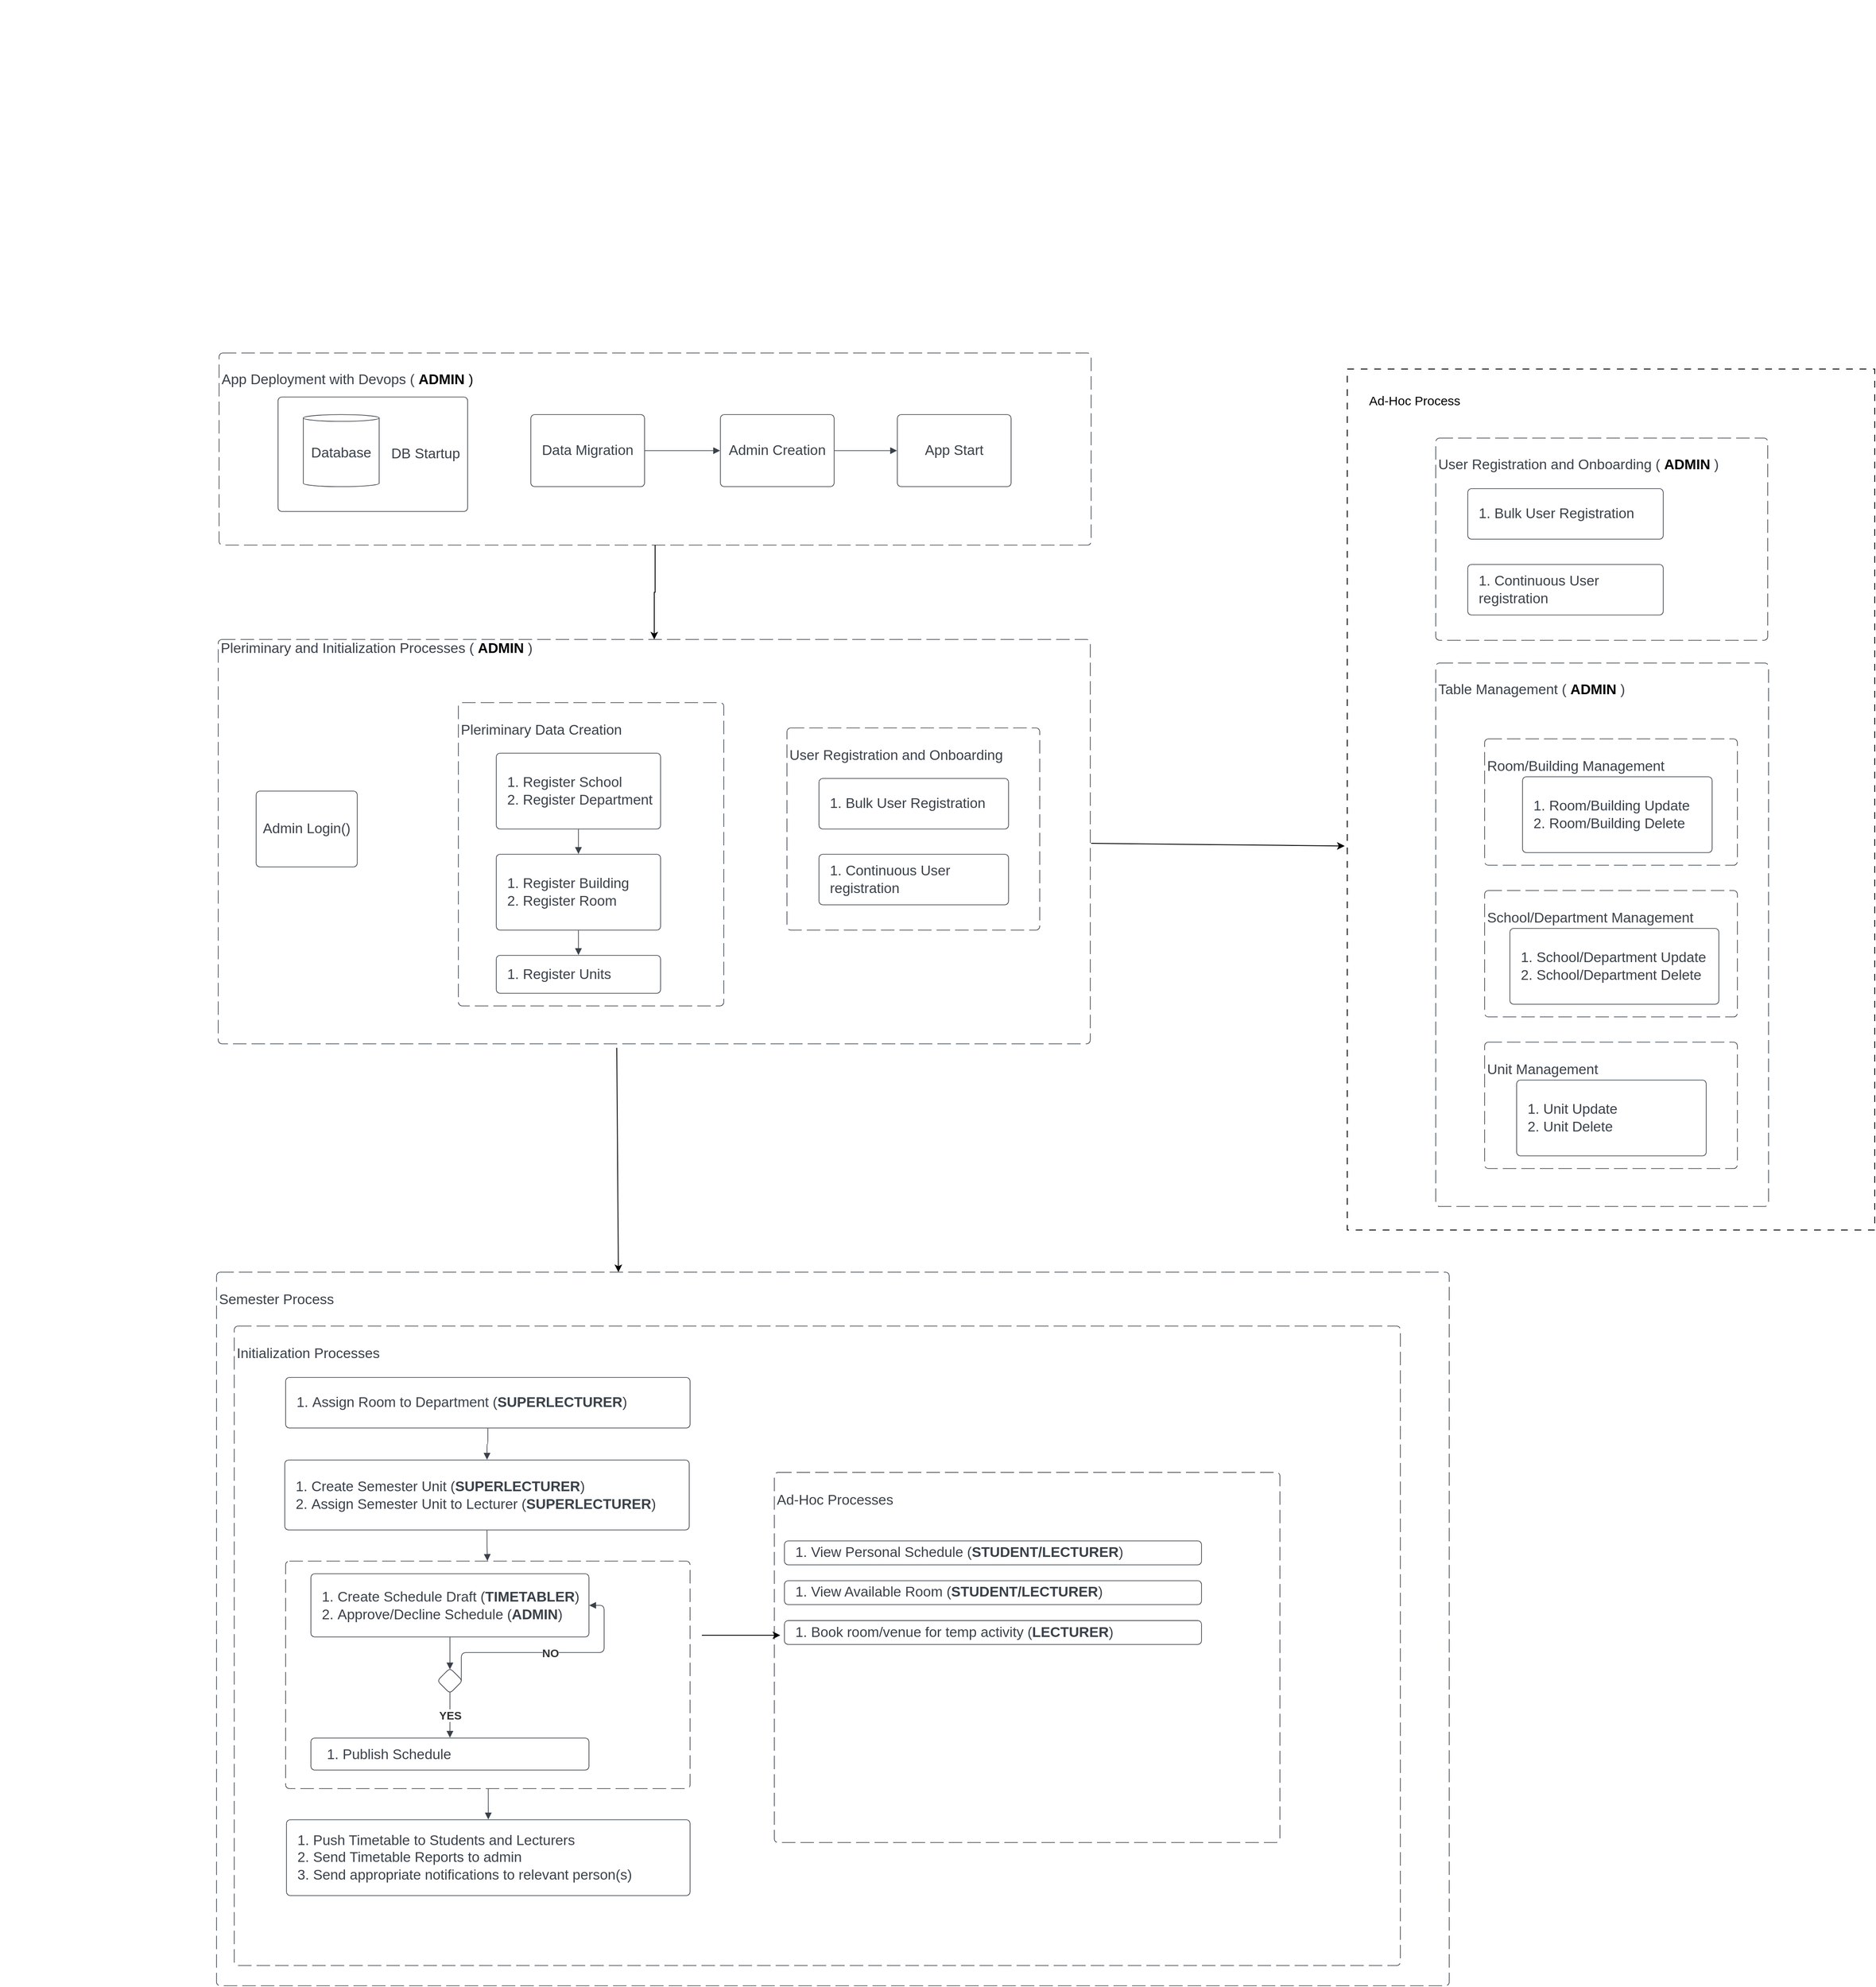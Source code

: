 <mxfile version="22.1.21" type="device">
  <diagram name="Page-1" id="h-ClwfQnSFOS8D-xbY4D">
    <mxGraphModel dx="3076" dy="3510" grid="0" gridSize="10" guides="1" tooltips="1" connect="1" arrows="1" fold="1" page="1" pageScale="1" pageWidth="850" pageHeight="1100" background="none" math="0" shadow="0">
      <root>
        <mxCell id="0" />
        <mxCell id="1" parent="0" />
        <mxCell id="OlenSPKYRKZ1k-Tn-FVi-168" value="" style="group" vertex="1" connectable="0" parent="1">
          <mxGeometry x="-206" y="-1458" width="2225" height="2357" as="geometry" />
        </mxCell>
        <mxCell id="OlenSPKYRKZ1k-Tn-FVi-59" value="" style="group;dropTarget=0;pointerEvents=0;" vertex="1" parent="OlenSPKYRKZ1k-Tn-FVi-168">
          <mxGeometry as="geometry" />
        </mxCell>
        <mxCell id="OlenSPKYRKZ1k-Tn-FVi-125" value="" style="group;dropTarget=0;pointerEvents=0;" vertex="1" parent="OlenSPKYRKZ1k-Tn-FVi-168">
          <mxGeometry x="598" y="153" as="geometry" />
        </mxCell>
        <mxCell id="OlenSPKYRKZ1k-Tn-FVi-140" value="" style="group" vertex="1" connectable="0" parent="OlenSPKYRKZ1k-Tn-FVi-168">
          <mxGeometry x="259" y="759" width="1035" height="1080" as="geometry" />
        </mxCell>
        <mxCell id="OlenSPKYRKZ1k-Tn-FVi-71" value="&lt;div style=&quot;display: flex; justify-content: flex-start; text-align: left; align-items: baseline; font-size: 0; line-height: 1.25;margin-top: -2px;&quot;&gt;&lt;span&gt;&lt;span style=&quot;font-size:16.7px;color:#3a414a;&quot;&gt;Pleriminary and Initialization Processes ( &lt;/span&gt;&lt;span style=&quot;font-size:16.7px;font-weight: bold;&quot;&gt;ADMIN&lt;/span&gt;&lt;span style=&quot;font-size:16.7px;color:#3a414a;&quot;&gt; ) &lt;/span&gt;&lt;/span&gt;&lt;/div&gt;" style="html=1;overflow=block;blockSpacing=1;whiteSpace=wrap;fontSize=13;spacing=3.8;verticalAlign=top;strokeColor=#3a414a;strokeOpacity=100;fillOpacity=0;rounded=1;absoluteArcSize=1;arcSize=9;fillColor=#000000;dashed=1;fixDash=1;dashPattern=16 6;strokeWidth=0.8;lucidId=2E27s_Bs4M4H;container=1;collapsible=0;" vertex="1" parent="OlenSPKYRKZ1k-Tn-FVi-140">
          <mxGeometry width="1035" height="480" as="geometry" />
        </mxCell>
        <mxCell id="OlenSPKYRKZ1k-Tn-FVi-72" value="Admin Login()" style="html=1;overflow=block;blockSpacing=1;whiteSpace=wrap;fontSize=16.7;fontColor=#3a414a;spacing=3.8;strokeColor=#3a414a;strokeOpacity=100;rounded=1;absoluteArcSize=1;arcSize=9;strokeWidth=0.8;lucidId=Lt27VO9Igq_v;container=1;collapsible=0;fillColor=none;" vertex="1" parent="OlenSPKYRKZ1k-Tn-FVi-140">
          <mxGeometry x="45" y="180" width="120" height="90" as="geometry" />
        </mxCell>
        <mxCell id="OlenSPKYRKZ1k-Tn-FVi-73" value="&#xa;Pleriminary Data Creation" style="html=1;overflow=block;blockSpacing=1;whiteSpace=wrap;fontSize=16.7;fontColor=#3a414a;align=left;spacing=3.8;verticalAlign=top;strokeColor=#3a414a;strokeOpacity=100;fillOpacity=0;rounded=1;absoluteArcSize=1;arcSize=9;fillColor=#000000;dashed=1;fixDash=1;dashPattern=16 6;strokeWidth=0.8;lucidId=cy27Ypt0sFJr;container=1;collapsible=0;" vertex="1" parent="OlenSPKYRKZ1k-Tn-FVi-140">
          <mxGeometry x="285" y="75" width="315" height="360" as="geometry" />
        </mxCell>
        <mxCell id="OlenSPKYRKZ1k-Tn-FVi-74" value="" style="group;dropTarget=0;pointerEvents=0;" vertex="1" parent="OlenSPKYRKZ1k-Tn-FVi-140">
          <mxGeometry x="330" y="135" width="195" height="285" as="geometry" />
        </mxCell>
        <mxCell id="OlenSPKYRKZ1k-Tn-FVi-75" value="&lt;ol style=&quot;margin: 0px; padding-left: 10px;list-style-position: inside; list-style-type:decimal&quot;&gt;&lt;li style=&quot;text-align:left;color:#3a414a;font-size:16.7px;&quot;&gt;&lt;span style=&quot;margin-left: 0px;margin-top: -2px;&quot;&gt;&lt;span style=&quot;font-size:16.7px;color:#3a414a;&quot;&gt;Register School&lt;/span&gt;&lt;/span&gt;&lt;/li&gt;&lt;li style=&quot;text-align:left;color:#3a414a;font-size:16.7px;&quot;&gt;&lt;span style=&quot;margin-left: 0px;margin-top: -2px;&quot;&gt;&lt;span style=&quot;font-size:16.7px;color:#3a414a;&quot;&gt;Register Department&lt;/span&gt;&lt;/span&gt;&lt;/li&gt;&lt;/ol&gt;" style="html=1;overflow=block;blockSpacing=1;whiteSpace=wrap;fontSize=13;spacing=3.8;strokeColor=#3a414a;strokeOpacity=100;rounded=1;absoluteArcSize=1;arcSize=9;strokeWidth=0.8;lucidId=sv27cjA-iF7Z;fillColor=none;" vertex="1" parent="OlenSPKYRKZ1k-Tn-FVi-74">
          <mxGeometry width="195" height="90" as="geometry" />
        </mxCell>
        <mxCell id="OlenSPKYRKZ1k-Tn-FVi-76" value="&lt;ol style=&quot;margin: 0px; padding-left: 10px;list-style-position: inside; list-style-type:decimal&quot;&gt;&lt;li style=&quot;text-align:left;color:#3a414a;font-size:16.7px;&quot;&gt;&lt;span style=&quot;margin-left: 0px;margin-top: -2px;&quot;&gt;&lt;span style=&quot;font-size:16.7px;color:#3a414a;&quot;&gt;Register Building&lt;/span&gt;&lt;/span&gt;&lt;/li&gt;&lt;li style=&quot;text-align:left;color:#3a414a;font-size:16.7px;&quot;&gt;&lt;span style=&quot;margin-left: 0px;margin-top: -2px;&quot;&gt;&lt;span style=&quot;font-size:16.7px;color:#3a414a;&quot;&gt;Register Room&lt;/span&gt;&lt;/span&gt;&lt;/li&gt;&lt;/ol&gt;" style="html=1;overflow=block;blockSpacing=1;whiteSpace=wrap;fontSize=13;spacing=3.8;strokeColor=#3a414a;strokeOpacity=100;rounded=1;absoluteArcSize=1;arcSize=9;strokeWidth=0.8;lucidId=ew27NijRkYJf;fillColor=none;" vertex="1" parent="OlenSPKYRKZ1k-Tn-FVi-74">
          <mxGeometry y="120" width="195" height="90" as="geometry" />
        </mxCell>
        <mxCell id="OlenSPKYRKZ1k-Tn-FVi-77" value="&lt;ol style=&quot;margin: 0px; padding-left: 10px;list-style-position: inside; list-style-type:decimal&quot;&gt;&lt;li style=&quot;text-align:left;color:#3a414a;font-size:16.7px;&quot;&gt;&lt;span style=&quot;margin-left: 0px;margin-top: -2px;&quot;&gt;&lt;span style=&quot;font-size:16.7px;color:#3a414a;&quot;&gt;Register Units&lt;/span&gt;&lt;/span&gt;&lt;/li&gt;&lt;/ol&gt;" style="html=1;overflow=block;blockSpacing=1;whiteSpace=wrap;fontSize=13;spacing=3.8;strokeColor=#3a414a;strokeOpacity=100;rounded=1;absoluteArcSize=1;arcSize=9;strokeWidth=0.8;lucidId=yw27j8s~LDc9;fillColor=none;" vertex="1" parent="OlenSPKYRKZ1k-Tn-FVi-74">
          <mxGeometry y="240" width="195" height="45" as="geometry" />
        </mxCell>
        <mxCell id="OlenSPKYRKZ1k-Tn-FVi-78" value="" style="html=1;jettySize=18;whiteSpace=wrap;overflow=block;blockSpacing=1;fontSize=13;strokeColor=#3a414a;strokeOpacity=100;strokeWidth=0.8;rounded=1;arcSize=12;edgeStyle=orthogonalEdgeStyle;startArrow=none;endArrow=block;endFill=1;exitX=0.5;exitY=1.004;exitPerimeter=0;entryX=0.5;entryY=-0.004;entryPerimeter=0;lucidId=qz27oOHmd9pf;" edge="1" parent="OlenSPKYRKZ1k-Tn-FVi-74" source="OlenSPKYRKZ1k-Tn-FVi-75" target="OlenSPKYRKZ1k-Tn-FVi-76">
          <mxGeometry width="100" height="100" relative="1" as="geometry">
            <Array as="points" />
          </mxGeometry>
        </mxCell>
        <mxCell id="OlenSPKYRKZ1k-Tn-FVi-79" value="" style="html=1;jettySize=18;whiteSpace=wrap;overflow=block;blockSpacing=1;fontSize=13;strokeColor=#3a414a;strokeOpacity=100;strokeWidth=0.8;rounded=1;arcSize=12;edgeStyle=orthogonalEdgeStyle;startArrow=none;endArrow=block;endFill=1;exitX=0.5;exitY=1.004;exitPerimeter=0;entryX=0.5;entryY=-0.008;entryPerimeter=0;lucidId=Ez275BW.2ys-;" edge="1" parent="OlenSPKYRKZ1k-Tn-FVi-74" source="OlenSPKYRKZ1k-Tn-FVi-76" target="OlenSPKYRKZ1k-Tn-FVi-77">
          <mxGeometry width="100" height="100" relative="1" as="geometry">
            <Array as="points" />
          </mxGeometry>
        </mxCell>
        <mxCell id="OlenSPKYRKZ1k-Tn-FVi-80" value="&#xa;User Registration and Onboarding" style="html=1;overflow=block;blockSpacing=1;whiteSpace=wrap;fontSize=16.7;fontColor=#3a414a;align=left;spacing=3.8;verticalAlign=top;strokeColor=#3a414a;strokeOpacity=100;fillOpacity=0;rounded=1;absoluteArcSize=1;arcSize=9;fillColor=#000000;dashed=1;fixDash=1;dashPattern=16 6;strokeWidth=0.8;lucidId=8B27-hbvaI5m;container=1;collapsible=0;" vertex="1" parent="OlenSPKYRKZ1k-Tn-FVi-140">
          <mxGeometry x="675" y="105" width="300" height="240" as="geometry" />
        </mxCell>
        <mxCell id="OlenSPKYRKZ1k-Tn-FVi-81" value="" style="group;dropTarget=0;pointerEvents=0;fillColor=none;" vertex="1" parent="OlenSPKYRKZ1k-Tn-FVi-140">
          <mxGeometry x="713" y="165" width="225" height="150" as="geometry" />
        </mxCell>
        <mxCell id="OlenSPKYRKZ1k-Tn-FVi-82" value="&lt;ol style=&quot;margin: 0px; padding-left: 10px;list-style-position: inside; list-style-type:decimal&quot;&gt;&lt;li style=&quot;text-align:left;color:#3a414a;font-size:16.7px;&quot;&gt;&lt;span style=&quot;margin-left: 0px;margin-top: -2px;&quot;&gt;&lt;span style=&quot;font-size:16.7px;color:#3a414a;&quot;&gt;Bulk User Registration&lt;/span&gt;&lt;/span&gt;&lt;/li&gt;&lt;/ol&gt;" style="html=1;overflow=block;blockSpacing=1;whiteSpace=wrap;fontSize=13;spacing=3.8;strokeColor=#3a414a;strokeOpacity=100;rounded=1;absoluteArcSize=1;arcSize=9;strokeWidth=0.8;lucidId=2A27uJlLxaNw;fillColor=none;" vertex="1" parent="OlenSPKYRKZ1k-Tn-FVi-81">
          <mxGeometry width="225" height="60" as="geometry" />
        </mxCell>
        <mxCell id="OlenSPKYRKZ1k-Tn-FVi-83" value="&lt;ol style=&quot;margin: 0px; padding-left: 10px;list-style-position: inside; list-style-type:decimal&quot;&gt;&lt;li style=&quot;text-align:left;color:#3a414a;font-size:16.7px;&quot;&gt;&lt;span style=&quot;margin-left: 0px;margin-top: -2px;&quot;&gt;&lt;span style=&quot;font-size:16.7px;color:#3a414a;&quot;&gt;Continuous User registration&lt;/span&gt;&lt;/span&gt;&lt;/li&gt;&lt;/ol&gt;" style="html=1;overflow=block;blockSpacing=1;whiteSpace=wrap;fontSize=13;spacing=3.8;strokeColor=#3a414a;strokeOpacity=100;rounded=1;absoluteArcSize=1;arcSize=9;strokeWidth=0.8;lucidId=wB27y.MA4gsP;fillColor=none;" vertex="1" parent="OlenSPKYRKZ1k-Tn-FVi-81">
          <mxGeometry y="90" width="225" height="60" as="geometry" />
        </mxCell>
        <mxCell id="OlenSPKYRKZ1k-Tn-FVi-84" value="" style="group;dropTarget=0;pointerEvents=0;" vertex="1" parent="OlenSPKYRKZ1k-Tn-FVi-140">
          <mxGeometry x="135" y="75" width="840" height="135" as="geometry" />
        </mxCell>
        <mxCell id="OlenSPKYRKZ1k-Tn-FVi-85" value="" style="html=1;overflow=block;blockSpacing=1;whiteSpace=wrap;shape=image;fontSize=13;spacing=3.8;strokeColor=none;strokeOpacity=100;strokeWidth=0;image=https://images.lucid.app/images/5c3d51b8-149e-4c73-ae77-84029d2c42b3/content;imageAspect=0;lucidId=p537JJsUM7N3;" vertex="1" parent="OlenSPKYRKZ1k-Tn-FVi-84">
          <mxGeometry x="435" width="30" height="30" as="geometry" />
        </mxCell>
        <mxCell id="OlenSPKYRKZ1k-Tn-FVi-86" value="" style="html=1;overflow=block;blockSpacing=1;whiteSpace=wrap;shape=image;fontSize=13;spacing=3.8;strokeColor=none;strokeOpacity=100;strokeWidth=0;image=https://images.lucid.app/images/5c3d51b8-149e-4c73-ae77-84029d2c42b3/content;imageAspect=0;lucidId=D537VzvMQv19;" vertex="1" parent="OlenSPKYRKZ1k-Tn-FVi-84">
          <mxGeometry y="105" width="30" height="30" as="geometry" />
        </mxCell>
        <mxCell id="OlenSPKYRKZ1k-Tn-FVi-87" value="" style="html=1;overflow=block;blockSpacing=1;whiteSpace=wrap;shape=image;fontSize=13;spacing=3.8;strokeColor=none;strokeOpacity=100;strokeWidth=0;image=https://images.lucid.app/images/3c208e61-7750-47fa-bd09-0a4ce92b7f96/content;imageAspect=0;lucidId=U537-ecWb7UN;" vertex="1" parent="OlenSPKYRKZ1k-Tn-FVi-84">
          <mxGeometry x="810" y="30" width="30" height="30" as="geometry" />
        </mxCell>
        <mxCell id="OlenSPKYRKZ1k-Tn-FVi-151" value="" style="group" vertex="1" connectable="0" parent="OlenSPKYRKZ1k-Tn-FVi-168">
          <mxGeometry x="260" y="419" width="1035" height="228" as="geometry" />
        </mxCell>
        <mxCell id="OlenSPKYRKZ1k-Tn-FVi-141" value="&lt;div style=&quot;display: flex; justify-content: flex-start; text-align: left; align-items: baseline; font-size: 0; line-height: 1.25;margin-top: -2px;&quot;&gt;&lt;span&gt;&lt;span style=&quot;font-size:16.7px;color:#3a414a;&quot;&gt;&lt;span style=&quot;font-size:16.7px;color:#3a414a;&quot;&gt;&#xa;App Deployment with Devops&lt;/span&gt;&lt;span style=&quot;font-size:16.7px;color:#3a414a;&quot;&gt; &lt;/span&gt;( &lt;/span&gt;&lt;span style=&quot;font-size:16.7px;font-weight: bold;&quot;&gt;ADMIN&lt;/span&gt;&lt;span style=&quot;font-size:16.7px;&quot;&gt; )&lt;/span&gt;&lt;/span&gt;&lt;/div&gt;" style="html=1;overflow=block;blockSpacing=1;whiteSpace=wrap;fontSize=13;spacing=3.8;verticalAlign=top;strokeColor=#3a414a;strokeOpacity=100;fillOpacity=0;rounded=1;absoluteArcSize=1;arcSize=9;fillColor=#000000;dashed=1;fixDash=1;dashPattern=16 6;strokeWidth=0.8;lucidId=Lr27bXdVh~Iz;container=1;collapsible=0;" vertex="1" parent="OlenSPKYRKZ1k-Tn-FVi-151">
          <mxGeometry width="1035" height="228" as="geometry" />
        </mxCell>
        <mxCell id="OlenSPKYRKZ1k-Tn-FVi-142" value="" style="group;dropTarget=0;pointerEvents=0;" vertex="1" parent="OlenSPKYRKZ1k-Tn-FVi-141">
          <mxGeometry x="70" y="52.25" width="870" height="135.85" as="geometry" />
        </mxCell>
        <mxCell id="OlenSPKYRKZ1k-Tn-FVi-143" value="DB Startup" style="html=1;overflow=block;blockSpacing=1;whiteSpace=wrap;fontSize=16.7;fontColor=#3a414a;align=right;spacing=9;verticalAlign=middle;strokeColor=#3a414a;strokeOpacity=100;rounded=1;absoluteArcSize=1;arcSize=9;strokeWidth=0.8;lucidId=ak27LhcCX3nv;fillColor=none;" vertex="1" parent="OlenSPKYRKZ1k-Tn-FVi-142">
          <mxGeometry width="225" height="135.85" as="geometry" />
        </mxCell>
        <mxCell id="OlenSPKYRKZ1k-Tn-FVi-144" value="Database" style="html=1;overflow=block;blockSpacing=1;whiteSpace=wrap;shape=cylinder3;size=4;anchorPointDirection=0;boundedLbl=1;fontSize=16.7;fontColor=#3a414a;spacing=3.8;strokeColor=#3a414a;strokeOpacity=100;rounded=1;absoluteArcSize=1;arcSize=9;strokeWidth=0.8;lucidId=jk274Bx061fq;fillColor=none;" vertex="1" parent="OlenSPKYRKZ1k-Tn-FVi-142">
          <mxGeometry x="30" y="20.9" width="90" height="85.5" as="geometry" />
        </mxCell>
        <mxCell id="OlenSPKYRKZ1k-Tn-FVi-145" value="Data  Migration" style="html=1;overflow=block;blockSpacing=1;whiteSpace=wrap;fontSize=16.7;fontColor=#3a414a;spacing=9;strokeColor=#3a414a;strokeOpacity=100;rounded=1;absoluteArcSize=1;arcSize=9;strokeWidth=0.8;lucidId=Wk27Te8epbEz;fillColor=none;" vertex="1" parent="OlenSPKYRKZ1k-Tn-FVi-142">
          <mxGeometry x="300" y="20.9" width="135" height="85.5" as="geometry" />
        </mxCell>
        <mxCell id="OlenSPKYRKZ1k-Tn-FVi-146" value="Admin Creation" style="html=1;overflow=block;blockSpacing=1;whiteSpace=wrap;fontSize=16.7;fontColor=#3a414a;spacing=9;strokeColor=#3a414a;strokeOpacity=100;rounded=1;absoluteArcSize=1;arcSize=9;strokeWidth=0.8;lucidId=8k27uY8R-r9U;fillColor=none;" vertex="1" parent="OlenSPKYRKZ1k-Tn-FVi-142">
          <mxGeometry x="525" y="20.9" width="135" height="85.5" as="geometry" />
        </mxCell>
        <mxCell id="OlenSPKYRKZ1k-Tn-FVi-147" value="App Start" style="html=1;overflow=block;blockSpacing=1;whiteSpace=wrap;fontSize=16.7;fontColor=#3a414a;spacing=9;strokeColor=#3a414a;strokeOpacity=100;rounded=1;absoluteArcSize=1;arcSize=9;strokeWidth=0.8;lucidId=sl27PVsL52s9;fillColor=none;" vertex="1" parent="OlenSPKYRKZ1k-Tn-FVi-142">
          <mxGeometry x="735" y="20.9" width="135" height="85.5" as="geometry" />
        </mxCell>
        <mxCell id="OlenSPKYRKZ1k-Tn-FVi-148" value="" style="html=1;jettySize=18;whiteSpace=wrap;fontSize=13;strokeColor=#3a414a;strokeOpacity=100;strokeWidth=0.8;rounded=1;arcSize=12;edgeStyle=orthogonalEdgeStyle;startArrow=none;endArrow=block;endFill=1;exitX=1.003;exitY=0.5;exitPerimeter=0;entryX=-0.003;entryY=0.5;entryPerimeter=0;lucidId=.q27V88YUE1Q;" edge="1" parent="OlenSPKYRKZ1k-Tn-FVi-142" source="OlenSPKYRKZ1k-Tn-FVi-145" target="OlenSPKYRKZ1k-Tn-FVi-146">
          <mxGeometry width="100" height="100" relative="1" as="geometry">
            <Array as="points" />
          </mxGeometry>
        </mxCell>
        <mxCell id="OlenSPKYRKZ1k-Tn-FVi-149" value="" style="html=1;jettySize=18;whiteSpace=wrap;fontSize=13;strokeColor=#3a414a;strokeOpacity=100;strokeWidth=0.8;rounded=1;arcSize=12;edgeStyle=orthogonalEdgeStyle;startArrow=none;endArrow=block;endFill=1;exitX=1.003;exitY=0.5;exitPerimeter=0;entryX=-0.003;entryY=0.5;entryPerimeter=0;lucidId=ar277VFJVjyq;" edge="1" parent="OlenSPKYRKZ1k-Tn-FVi-142" source="OlenSPKYRKZ1k-Tn-FVi-146" target="OlenSPKYRKZ1k-Tn-FVi-147">
          <mxGeometry width="100" height="100" relative="1" as="geometry">
            <Array as="points" />
          </mxGeometry>
        </mxCell>
        <mxCell id="OlenSPKYRKZ1k-Tn-FVi-150" value="" style="html=1;overflow=block;blockSpacing=1;whiteSpace=wrap;shape=image;fontSize=13;spacing=3.8;strokeColor=none;strokeOpacity=100;strokeWidth=0;image=https://images.lucid.app/images/5c3d51b8-149e-4c73-ae77-84029d2c42b3/content;imageAspect=0;lucidId=k5371k4UERL3;container=1;collapsible=0;" vertex="1" parent="OlenSPKYRKZ1k-Tn-FVi-151">
          <mxGeometry x="990" width="30" height="28.5" as="geometry" />
        </mxCell>
        <mxCell id="OlenSPKYRKZ1k-Tn-FVi-154" style="edgeStyle=orthogonalEdgeStyle;rounded=0;orthogonalLoop=1;jettySize=auto;html=1;exitX=0.5;exitY=1;exitDx=0;exitDy=0;" edge="1" parent="OlenSPKYRKZ1k-Tn-FVi-168" source="OlenSPKYRKZ1k-Tn-FVi-141" target="OlenSPKYRKZ1k-Tn-FVi-71">
          <mxGeometry relative="1" as="geometry" />
        </mxCell>
        <mxCell id="OlenSPKYRKZ1k-Tn-FVi-159" value="" style="group" vertex="1" connectable="0" parent="OlenSPKYRKZ1k-Tn-FVi-168">
          <mxGeometry x="1599" y="438" width="626" height="1022" as="geometry" />
        </mxCell>
        <mxCell id="OlenSPKYRKZ1k-Tn-FVi-20" value="" style="group" vertex="1" connectable="0" parent="OlenSPKYRKZ1k-Tn-FVi-159">
          <mxGeometry x="184" y="98" width="394" height="240" as="geometry" />
        </mxCell>
        <mxCell id="OlenSPKYRKZ1k-Tn-FVi-12" value="&lt;div style=&quot;display: flex; justify-content: flex-start; text-align: left; align-items: baseline; font-size: 0; line-height: 1.25;margin-top: -2px;&quot;&gt;&lt;span&gt;&lt;span style=&quot;font-size:16.7px;color:#3a414a;&quot;&gt;&#xa;User Registration and Onboarding ( &lt;/span&gt;&lt;span style=&quot;font-size:16.7px;font-weight: bold;&quot;&gt;ADMIN&lt;/span&gt;&lt;span style=&quot;font-size:16.7px;color:#3a414a;&quot;&gt; )&lt;/span&gt;&lt;/span&gt;&lt;/div&gt;" style="html=1;overflow=block;blockSpacing=1;whiteSpace=wrap;fontSize=13;spacing=3.8;verticalAlign=top;strokeColor=#3a414a;strokeOpacity=100;fillOpacity=0;rounded=1;absoluteArcSize=1;arcSize=9;fillColor=#000000;dashed=1;fixDash=1;dashPattern=16 6;strokeWidth=0.8;lucidId=7I27T3ZDnDG6;container=1;collapsible=0;" vertex="1" parent="OlenSPKYRKZ1k-Tn-FVi-20">
          <mxGeometry x="-79" y="-16" width="394" height="240" as="geometry" />
        </mxCell>
        <mxCell id="OlenSPKYRKZ1k-Tn-FVi-14" value="&lt;ol style=&quot;margin: 0px; padding-left: 10px;list-style-position: inside; list-style-type:decimal&quot;&gt;&lt;li style=&quot;text-align:left;color:#3a414a;font-size:16.7px;&quot;&gt;&lt;span style=&quot;margin-left: 0px;margin-top: -2px;&quot;&gt;&lt;span style=&quot;font-size:16.7px;color:#3a414a;&quot;&gt;Bulk User Registration&lt;/span&gt;&lt;/span&gt;&lt;/li&gt;&lt;/ol&gt;" style="html=1;overflow=block;blockSpacing=1;whiteSpace=wrap;fontSize=13;spacing=3.8;strokeColor=#3a414a;strokeOpacity=100;rounded=1;absoluteArcSize=1;arcSize=9;strokeWidth=0.8;lucidId=7I278CwNUf42;fillColor=none;" vertex="1" parent="OlenSPKYRKZ1k-Tn-FVi-12">
          <mxGeometry x="38" y="60" width="232" height="60" as="geometry" />
        </mxCell>
        <mxCell id="OlenSPKYRKZ1k-Tn-FVi-15" value="&lt;ol style=&quot;margin: 0px; padding-left: 10px;list-style-position: inside; list-style-type:decimal&quot;&gt;&lt;li style=&quot;text-align:left;color:#3a414a;font-size:16.7px;&quot;&gt;&lt;span style=&quot;margin-left: 0px;margin-top: -2px;&quot;&gt;&lt;span style=&quot;font-size:16.7px;color:#3a414a;&quot;&gt;Continuous User registration&lt;/span&gt;&lt;/span&gt;&lt;/li&gt;&lt;/ol&gt;" style="html=1;overflow=block;blockSpacing=1;whiteSpace=wrap;fontSize=13;spacing=3.8;strokeColor=#3a414a;strokeOpacity=100;rounded=1;absoluteArcSize=1;arcSize=9;strokeWidth=0.8;lucidId=7I27O26JbQar;fillColor=none;" vertex="1" parent="OlenSPKYRKZ1k-Tn-FVi-12">
          <mxGeometry x="38" y="150" width="232" height="60" as="geometry" />
        </mxCell>
        <mxCell id="OlenSPKYRKZ1k-Tn-FVi-18" value="" style="html=1;overflow=block;blockSpacing=1;whiteSpace=wrap;shape=image;fontSize=13;spacing=3.8;strokeColor=none;strokeOpacity=100;strokeWidth=0;image=https://images.lucid.app/images/3c208e61-7750-47fa-bd09-0a4ce92b7f96/content;imageAspect=0;lucidId=n637KWW2QC-z;" vertex="1" parent="OlenSPKYRKZ1k-Tn-FVi-12">
          <mxGeometry x="240" y="62" width="30" height="30" as="geometry" />
        </mxCell>
        <mxCell id="OlenSPKYRKZ1k-Tn-FVi-19" value="" style="html=1;overflow=block;blockSpacing=1;whiteSpace=wrap;shape=image;fontSize=13;spacing=3.8;strokeColor=none;strokeOpacity=100;strokeWidth=0;image=https://images.lucid.app/images/3c208e61-7750-47fa-bd09-0a4ce92b7f96/content;imageAspect=0;lucidId=t637K6SHL1ur;" vertex="1" parent="OlenSPKYRKZ1k-Tn-FVi-20">
          <mxGeometry x="285" y="-12" width="30" height="30" as="geometry" />
        </mxCell>
        <mxCell id="OlenSPKYRKZ1k-Tn-FVi-17" value="" style="html=1;overflow=block;blockSpacing=1;whiteSpace=wrap;shape=image;fontSize=13;spacing=3.8;strokeColor=none;strokeOpacity=100;strokeWidth=0;image=https://images.lucid.app/images/5c3d51b8-149e-4c73-ae77-84029d2c42b3/content;imageAspect=0;lucidId=.537mJ.9C2jP;" vertex="1" parent="OlenSPKYRKZ1k-Tn-FVi-20">
          <mxGeometry x="166" y="136" width="30" height="30" as="geometry" />
        </mxCell>
        <mxCell id="OlenSPKYRKZ1k-Tn-FVi-138" value="" style="group" vertex="1" connectable="0" parent="OlenSPKYRKZ1k-Tn-FVi-159">
          <mxGeometry x="105" y="349" width="395" height="645" as="geometry" />
        </mxCell>
        <mxCell id="OlenSPKYRKZ1k-Tn-FVi-124" value="&lt;div style=&quot;display: flex; justify-content: flex-start; text-align: left; align-items: baseline; font-size: 0; line-height: 1.25;margin-top: -2px;&quot;&gt;&lt;span&gt;&lt;span style=&quot;font-size:16.7px;color:#3a414a;&quot;&gt;&#xa;Table Management ( &lt;/span&gt;&lt;span style=&quot;font-size:16.7px;font-weight: bold;&quot;&gt;ADMIN&lt;/span&gt;&lt;span style=&quot;font-size:16.7px;color:#3a414a;&quot;&gt; )&lt;/span&gt;&lt;span style=&quot;font-size:16.7px;color:#3a414a;&quot;&gt; &lt;/span&gt;&lt;/span&gt;&lt;/div&gt;" style="html=1;overflow=block;blockSpacing=1;whiteSpace=wrap;fontSize=13;spacing=3.8;verticalAlign=top;strokeColor=#3a414a;strokeOpacity=100;fillOpacity=0;rounded=1;absoluteArcSize=1;arcSize=9;fillColor=#000000;dashed=1;fixDash=1;dashPattern=16 6;strokeWidth=0.8;lucidId=dJ27sSsBvBYG;container=1;collapsible=0;" vertex="1" parent="OlenSPKYRKZ1k-Tn-FVi-138">
          <mxGeometry width="395" height="645" as="geometry" />
        </mxCell>
        <mxCell id="OlenSPKYRKZ1k-Tn-FVi-126" value="&#xa;Room/Building Management" style="html=1;overflow=block;blockSpacing=1;whiteSpace=wrap;fontSize=16.7;fontColor=#3a414a;align=left;spacing=3.8;verticalAlign=top;strokeColor=#3a414a;strokeOpacity=100;fillOpacity=0;rounded=1;absoluteArcSize=1;arcSize=9;fillColor=#000000;dashed=1;fixDash=1;dashPattern=16 6;strokeWidth=0.8;lucidId=xK27XVLnCHEY;container=1;collapsible=0;" vertex="1" parent="OlenSPKYRKZ1k-Tn-FVi-138">
          <mxGeometry x="58" y="90" width="300" height="150" as="geometry" />
        </mxCell>
        <mxCell id="OlenSPKYRKZ1k-Tn-FVi-127" value="&lt;ol style=&quot;margin: 0px; padding-left: 10px;list-style-position: inside; list-style-type:decimal&quot;&gt;&lt;li style=&quot;text-align:left;color:#3a414a;font-size:16.7px;&quot;&gt;&lt;span style=&quot;margin-left: 0px;margin-top: -2px;&quot;&gt;&lt;span style=&quot;font-size:16.7px;color:#3a414a;&quot;&gt;Room/Building Update&lt;/span&gt;&lt;/span&gt;&lt;/li&gt;&lt;li style=&quot;text-align:left;color:#3a414a;font-size:16.7px;&quot;&gt;&lt;span style=&quot;margin-left: 0px;margin-top: -2px;&quot;&gt;&lt;span style=&quot;font-size:16.7px;color:#3a414a;&quot;&gt;Room/Building Delete&lt;/span&gt;&lt;/span&gt;&lt;/li&gt;&lt;/ol&gt;" style="html=1;overflow=block;blockSpacing=1;whiteSpace=wrap;fontSize=13;spacing=3.8;strokeColor=#3a414a;strokeOpacity=100;rounded=1;absoluteArcSize=1;arcSize=9;strokeWidth=0.8;lucidId=dJ27ADwoOlVT;fillColor=none;" vertex="1" parent="OlenSPKYRKZ1k-Tn-FVi-126">
          <mxGeometry x="45" y="45" width="225" height="90" as="geometry" />
        </mxCell>
        <mxCell id="OlenSPKYRKZ1k-Tn-FVi-128" value="&#xa;Unit Management" style="html=1;overflow=block;blockSpacing=1;whiteSpace=wrap;fontSize=16.7;fontColor=#3a414a;align=left;spacing=3.8;verticalAlign=top;strokeColor=#3a414a;strokeOpacity=100;fillOpacity=0;rounded=1;absoluteArcSize=1;arcSize=9;fillColor=#000000;dashed=1;fixDash=1;dashPattern=16 6;strokeWidth=0.8;lucidId=pN27cvZ6QK-R;container=1;collapsible=0;" vertex="1" parent="OlenSPKYRKZ1k-Tn-FVi-138">
          <mxGeometry x="58" y="450" width="300" height="150" as="geometry" />
        </mxCell>
        <mxCell id="OlenSPKYRKZ1k-Tn-FVi-129" value="&lt;ol style=&quot;margin: 0px; padding-left: 10px;list-style-position: inside; list-style-type:decimal&quot;&gt;&lt;li style=&quot;text-align:left;color:#3a414a;font-size:16.7px;&quot;&gt;&lt;span style=&quot;margin-left: 0px;margin-top: -2px;&quot;&gt;&lt;span style=&quot;font-size:16.7px;color:#3a414a;&quot;&gt;Unit Update&lt;/span&gt;&lt;/span&gt;&lt;/li&gt;&lt;li style=&quot;text-align:left;color:#3a414a;font-size:16.7px;&quot;&gt;&lt;span style=&quot;margin-left: 0px;margin-top: -2px;&quot;&gt;&lt;span style=&quot;font-size:16.7px;color:#3a414a;&quot;&gt;Unit Delete&lt;/span&gt;&lt;/span&gt;&lt;/li&gt;&lt;/ol&gt;" style="html=1;overflow=block;blockSpacing=1;whiteSpace=wrap;fontSize=13;spacing=3.8;strokeColor=#3a414a;strokeOpacity=100;rounded=1;absoluteArcSize=1;arcSize=9;strokeWidth=0.8;lucidId=pN27cqzSLhf.;fillColor=none;" vertex="1" parent="OlenSPKYRKZ1k-Tn-FVi-128">
          <mxGeometry x="38" y="45" width="225" height="90" as="geometry" />
        </mxCell>
        <mxCell id="OlenSPKYRKZ1k-Tn-FVi-130" value="&#xa;School/Department Management" style="html=1;overflow=block;blockSpacing=1;whiteSpace=wrap;fontSize=16.7;fontColor=#3a414a;align=left;spacing=3.8;verticalAlign=top;strokeColor=#3a414a;strokeOpacity=100;fillOpacity=0;rounded=1;absoluteArcSize=1;arcSize=9;fillColor=#000000;dashed=1;fixDash=1;dashPattern=16 6;strokeWidth=0.8;lucidId=0L27usVY3TuG;container=1;collapsible=0;" vertex="1" parent="OlenSPKYRKZ1k-Tn-FVi-138">
          <mxGeometry x="58" y="270" width="300" height="150" as="geometry" />
        </mxCell>
        <mxCell id="OlenSPKYRKZ1k-Tn-FVi-131" value="&lt;ol style=&quot;margin: 0px; padding-left: 10px;list-style-position: inside; list-style-type:decimal&quot;&gt;&lt;li style=&quot;text-align:left;color:#3a414a;font-size:16.7px;&quot;&gt;&lt;span style=&quot;margin-left: 0px;margin-top: -2px;&quot;&gt;&lt;span style=&quot;font-size:16.7px;color:#3a414a;&quot;&gt;School/Department Update&lt;/span&gt;&lt;/span&gt;&lt;/li&gt;&lt;li style=&quot;text-align:left;color:#3a414a;font-size:16.7px;&quot;&gt;&lt;span style=&quot;margin-left: 0px;margin-top: -2px;&quot;&gt;&lt;span style=&quot;font-size:16.7px;color:#3a414a;&quot;&gt;School/Department Delete&lt;/span&gt;&lt;/span&gt;&lt;/li&gt;&lt;/ol&gt;" style="html=1;overflow=block;blockSpacing=1;whiteSpace=wrap;fontSize=13;spacing=3.8;strokeColor=#3a414a;strokeOpacity=100;rounded=1;absoluteArcSize=1;arcSize=9;strokeWidth=0.8;lucidId=0L27EBBoEsm0;fillColor=none;" vertex="1" parent="OlenSPKYRKZ1k-Tn-FVi-130">
          <mxGeometry x="30" y="45" width="248" height="90" as="geometry" />
        </mxCell>
        <mxCell id="OlenSPKYRKZ1k-Tn-FVi-132" value="" style="group;dropTarget=0;pointerEvents=0;" vertex="1" parent="OlenSPKYRKZ1k-Tn-FVi-138">
          <mxGeometry x="328" width="60" height="480" as="geometry" />
        </mxCell>
        <mxCell id="OlenSPKYRKZ1k-Tn-FVi-133" value="" style="html=1;overflow=block;blockSpacing=1;whiteSpace=wrap;shape=image;fontSize=13;spacing=3.8;strokeColor=none;strokeOpacity=100;strokeWidth=0;image=https://images.lucid.app/images/5c3d51b8-149e-4c73-ae77-84029d2c42b3/content;imageAspect=0;lucidId=x637qzX-QlDj;" vertex="1" parent="OlenSPKYRKZ1k-Tn-FVi-132">
          <mxGeometry x="6" y="90" width="30" height="30" as="geometry" />
        </mxCell>
        <mxCell id="OlenSPKYRKZ1k-Tn-FVi-134" value="" style="html=1;overflow=block;blockSpacing=1;whiteSpace=wrap;shape=image;fontSize=13;spacing=3.8;strokeColor=none;strokeOpacity=100;strokeWidth=0;image=https://images.lucid.app/images/5c3d51b8-149e-4c73-ae77-84029d2c42b3/content;imageAspect=0;lucidId=C637AuSrvo~r;" vertex="1" parent="OlenSPKYRKZ1k-Tn-FVi-132">
          <mxGeometry y="270" width="30" height="30" as="geometry" />
        </mxCell>
        <mxCell id="OlenSPKYRKZ1k-Tn-FVi-135" value="" style="html=1;overflow=block;blockSpacing=1;whiteSpace=wrap;shape=image;fontSize=13;spacing=3.8;strokeColor=none;strokeOpacity=100;strokeWidth=0;image=https://images.lucid.app/images/5c3d51b8-149e-4c73-ae77-84029d2c42b3/content;imageAspect=0;lucidId=K637Lx7WpmOJ;" vertex="1" parent="OlenSPKYRKZ1k-Tn-FVi-132">
          <mxGeometry y="450" width="30" height="30" as="geometry" />
        </mxCell>
        <mxCell id="OlenSPKYRKZ1k-Tn-FVi-136" value="" style="html=1;overflow=block;blockSpacing=1;whiteSpace=wrap;shape=image;fontSize=13;spacing=3.8;strokeColor=none;strokeOpacity=100;strokeWidth=0;image=https://images.lucid.app/images/5c3d51b8-149e-4c73-ae77-84029d2c42b3/content;imageAspect=0;lucidId=Q637bntRA-42;" vertex="1" parent="OlenSPKYRKZ1k-Tn-FVi-132">
          <mxGeometry x="30" width="30" height="30" as="geometry" />
        </mxCell>
        <mxCell id="OlenSPKYRKZ1k-Tn-FVi-156" value="&lt;h1&gt;&lt;br&gt;&lt;/h1&gt;" style="rounded=0;whiteSpace=wrap;html=1;fillColor=none;dashed=1;dashPattern=8 8;align=left;" vertex="1" parent="OlenSPKYRKZ1k-Tn-FVi-159">
          <mxGeometry width="626" height="1022" as="geometry" />
        </mxCell>
        <mxCell id="OlenSPKYRKZ1k-Tn-FVi-157" value="Ad-Hoc Process" style="text;html=1;strokeColor=none;fillColor=none;align=center;verticalAlign=middle;whiteSpace=wrap;rounded=0;fontSize=15;" vertex="1" parent="OlenSPKYRKZ1k-Tn-FVi-159">
          <mxGeometry y="22" width="160" height="30" as="geometry" />
        </mxCell>
        <mxCell id="OlenSPKYRKZ1k-Tn-FVi-160" value="" style="endArrow=classic;html=1;rounded=0;entryX=-0.005;entryY=0.554;entryDx=0;entryDy=0;entryPerimeter=0;" edge="1" parent="OlenSPKYRKZ1k-Tn-FVi-168" target="OlenSPKYRKZ1k-Tn-FVi-156">
          <mxGeometry width="50" height="50" relative="1" as="geometry">
            <mxPoint x="1295" y="1001" as="sourcePoint" />
            <mxPoint x="1345" y="951" as="targetPoint" />
          </mxGeometry>
        </mxCell>
        <mxCell id="OlenSPKYRKZ1k-Tn-FVi-47" value="&#xa;Initialization Processes" style="html=1;overflow=block;blockSpacing=1;whiteSpace=wrap;fontSize=16.7;fontColor=#3a414a;align=left;spacing=3.8;verticalAlign=top;strokeColor=#3a414a;strokeOpacity=100;fillOpacity=0;rounded=1;absoluteArcSize=1;arcSize=9;fillColor=#000000;dashed=1;fixDash=1;dashPattern=16 6;strokeWidth=0.8;lucidId=yV37kjG_s.5I;container=1;collapsible=0;" vertex="1" parent="OlenSPKYRKZ1k-Tn-FVi-168">
          <mxGeometry x="278" y="1574" width="1384" height="759" as="geometry" />
        </mxCell>
        <mxCell id="OlenSPKYRKZ1k-Tn-FVi-52" value="" style="html=1;overflow=block;blockSpacing=1;whiteSpace=wrap;shape=image;fontSize=13;spacing=3.8;strokeColor=none;strokeOpacity=100;strokeWidth=0;image=https://images.lucid.app/images/3c208e61-7750-47fa-bd09-0a4ce92b7f96/content;imageAspect=0;lucidId=O437bnTo1UQP;" vertex="1" parent="OlenSPKYRKZ1k-Tn-FVi-168">
          <mxGeometry x="1426" y="1770" width="30" height="30" as="geometry" />
        </mxCell>
        <mxCell id="OlenSPKYRKZ1k-Tn-FVi-53" value="" style="html=1;overflow=block;blockSpacing=1;whiteSpace=wrap;shape=image;fontSize=13;spacing=3.8;strokeColor=none;strokeOpacity=100;rotation=45;strokeWidth=0;image=https://images.lucid.app/images/2848d88a-7edf-40ae-a334-8d229fbd5377/content;imageAspect=0;lucidId=~837tZq_v9Nh;" vertex="1" parent="OlenSPKYRKZ1k-Tn-FVi-168">
          <mxGeometry x="416" y="1517" width="50" height="50" as="geometry" />
        </mxCell>
        <mxCell id="OlenSPKYRKZ1k-Tn-FVi-55" value="" style="group" vertex="1" connectable="0" parent="OlenSPKYRKZ1k-Tn-FVi-168">
          <mxGeometry x="338" y="1635" width="481" height="615" as="geometry" />
        </mxCell>
        <mxCell id="OlenSPKYRKZ1k-Tn-FVi-26" value="" style="html=1;overflow=block;blockSpacing=1;whiteSpace=wrap;fontSize=13;spacing=3.8;strokeColor=#3a414a;strokeOpacity=100;fillOpacity=0;rounded=1;absoluteArcSize=1;arcSize=9;fillColor=#000000;dashed=1;fixDash=1;dashPattern=16 6;strokeWidth=0.8;lucidId=sU37dbbekvuL;container=1;collapsible=0;" vertex="1" parent="OlenSPKYRKZ1k-Tn-FVi-55">
          <mxGeometry x="1" y="218" width="480" height="270" as="geometry" />
        </mxCell>
        <mxCell id="OlenSPKYRKZ1k-Tn-FVi-42" value="" style="html=1;jettySize=18;whiteSpace=wrap;fontSize=13;strokeColor=#3a414a;strokeOpacity=100;strokeWidth=0.8;rounded=1;arcSize=12;edgeStyle=orthogonalEdgeStyle;startArrow=none;endArrow=block;endFill=1;exitX=0.501;exitY=1.001;exitPerimeter=0;entryX=0.5;entryY=-0.004;entryPerimeter=0;lucidId=b1374CG6R0SX;" edge="1" parent="OlenSPKYRKZ1k-Tn-FVi-55" source="OlenSPKYRKZ1k-Tn-FVi-26" target="OlenSPKYRKZ1k-Tn-FVi-46">
          <mxGeometry width="100" height="100" relative="1" as="geometry">
            <Array as="points" />
          </mxGeometry>
        </mxCell>
        <mxCell id="OlenSPKYRKZ1k-Tn-FVi-48" value="" style="html=1;overflow=block;blockSpacing=1;whiteSpace=wrap;shape=image;fontSize=13;spacing=3.8;strokeColor=none;strokeOpacity=100;strokeWidth=0;image=https://images.lucid.app/images/5c3d51b8-149e-4c73-ae77-84029d2c42b3/content;imageAspect=0;lucidId=J3371Iy0qDTI;" vertex="1" parent="OlenSPKYRKZ1k-Tn-FVi-55">
          <mxGeometry x="451" width="30" height="30" as="geometry" />
        </mxCell>
        <mxCell id="OlenSPKYRKZ1k-Tn-FVi-49" value="" style="html=1;overflow=block;blockSpacing=1;whiteSpace=wrap;shape=image;fontSize=13;spacing=3.8;strokeColor=none;strokeOpacity=100;strokeWidth=0;image=https://images.lucid.app/images/5c3d51b8-149e-4c73-ae77-84029d2c42b3/content;imageAspect=0;lucidId=6337qiX_BSdd;" vertex="1" parent="OlenSPKYRKZ1k-Tn-FVi-55">
          <mxGeometry x="451" y="98" width="30" height="30" as="geometry" />
        </mxCell>
        <mxCell id="OlenSPKYRKZ1k-Tn-FVi-50" value="" style="html=1;overflow=block;blockSpacing=1;whiteSpace=wrap;shape=image;fontSize=13;spacing=3.8;strokeColor=none;strokeOpacity=100;strokeWidth=0;image=https://images.lucid.app/images/3c208e61-7750-47fa-bd09-0a4ce92b7f96/content;imageAspect=0;lucidId=t437kRnhe_xR;" vertex="1" parent="OlenSPKYRKZ1k-Tn-FVi-55">
          <mxGeometry x="447" y="218" width="30" height="30" as="geometry" />
        </mxCell>
        <mxCell id="OlenSPKYRKZ1k-Tn-FVi-51" value="" style="html=1;overflow=block;blockSpacing=1;whiteSpace=wrap;shape=image;fontSize=13;spacing=3.8;strokeColor=none;strokeOpacity=100;strokeWidth=0;image=https://images.lucid.app/images/3c208e61-7750-47fa-bd09-0a4ce92b7f96/content;imageAspect=0;lucidId=H437U.iiSajb;" vertex="1" parent="OlenSPKYRKZ1k-Tn-FVi-55">
          <mxGeometry x="450" y="525" width="30" height="30" as="geometry" />
        </mxCell>
        <mxCell id="OlenSPKYRKZ1k-Tn-FVi-44" value="&lt;ol style=&quot;margin: 0px; padding-left: 10px;list-style-position: inside; list-style-type:decimal&quot;&gt;&lt;li style=&quot;text-align:left;color:#3a414a;font-size:16.7px;&quot;&gt;&lt;span style=&quot;margin-left: 0px;margin-top: -2px;&quot;&gt;&lt;span style=&quot;font-size:16.7px;color:#3a414a;&quot;&gt;Assign Room to Department (&lt;/span&gt;&lt;span style=&quot;font-size:16.7px;font-weight: bold;&quot;&gt;SUPERLECTURER&lt;/span&gt;&lt;span style=&quot;font-size:16.7px;color:#3a414a;&quot;&gt;)&lt;/span&gt;&lt;/span&gt;&lt;/li&gt;&lt;/ol&gt;" style="html=1;overflow=block;blockSpacing=1;whiteSpace=wrap;fontSize=13;spacing=3.8;strokeColor=#3a414a;strokeOpacity=100;rounded=1;absoluteArcSize=1;arcSize=9;strokeWidth=0.8;lucidId=sU3744qS~ZGY;fillColor=none;" vertex="1" parent="OlenSPKYRKZ1k-Tn-FVi-55">
          <mxGeometry x="1" width="480" height="60" as="geometry" />
        </mxCell>
        <mxCell id="OlenSPKYRKZ1k-Tn-FVi-45" value="&lt;ol style=&quot;margin: 0px; padding-left: 10px;list-style-position: inside; list-style-type:decimal&quot;&gt;&lt;li style=&quot;text-align:left;color:#3a414a;font-size:16.7px;&quot;&gt;&lt;span style=&quot;margin-left: 0px;margin-top: -2px;&quot;&gt;&lt;span style=&quot;font-size:16.7px;color:#3a414a;&quot;&gt;Create Semester Unit (&lt;/span&gt;&lt;span style=&quot;font-size:16.7px;font-weight: bold;&quot;&gt;SUPERLECTURER&lt;/span&gt;&lt;span style=&quot;font-size:16.7px;color:#3a414a;&quot;&gt;)&lt;/span&gt;&lt;/span&gt;&lt;/li&gt;&lt;li style=&quot;text-align:left;color:#3a414a;font-size:16.7px;&quot;&gt;&lt;span style=&quot;margin-left: 0px;margin-top: -2px;&quot;&gt;&lt;span style=&quot;font-size:16.7px;color:#3a414a;&quot;&gt;Assign Semester Unit to Lecturer (&lt;/span&gt;&lt;span style=&quot;font-size:16.7px;font-weight: bold;&quot;&gt;SUPERLECTURER&lt;/span&gt;&lt;span style=&quot;font-size:16.7px;color:#3a414a;&quot;&gt;)&lt;/span&gt;&lt;/span&gt;&lt;/li&gt;&lt;/ol&gt;" style="html=1;overflow=block;blockSpacing=1;whiteSpace=wrap;fontSize=13;spacing=3.8;strokeColor=#3a414a;strokeOpacity=100;rounded=1;absoluteArcSize=1;arcSize=9;strokeWidth=0.8;lucidId=sU37fOJGKT~I;fillColor=none;" vertex="1" parent="OlenSPKYRKZ1k-Tn-FVi-55">
          <mxGeometry y="98" width="480" height="83" as="geometry" />
        </mxCell>
        <mxCell id="OlenSPKYRKZ1k-Tn-FVi-46" value="&lt;ol style=&quot;margin: 0px; padding-left: 10px;list-style-position: inside; list-style-type:decimal&quot;&gt;&lt;li style=&quot;text-align:left;color:#3a414a;font-size:16.7px;&quot;&gt;&lt;span style=&quot;margin-left: 0px;margin-top: -2px;&quot;&gt;&lt;span style=&quot;font-size:16.7px;color:#3a414a;&quot;&gt;Push Timetable to Students and Lecturers&lt;/span&gt;&lt;/span&gt;&lt;/li&gt;&lt;li style=&quot;text-align:left;color:#3a414a;font-size:16.7px;&quot;&gt;&lt;span style=&quot;margin-left: 0px;margin-top: -2px;&quot;&gt;&lt;span style=&quot;font-size:16.7px;color:#3a414a;&quot;&gt;Send Timetable Reports to admin&lt;/span&gt;&lt;/span&gt;&lt;/li&gt;&lt;li style=&quot;text-align:left;color:#3a414a;font-size:16.7px;&quot;&gt;&lt;span style=&quot;margin-left: 0px;margin-top: -2px;&quot;&gt;&lt;span style=&quot;font-size:16.7px;color:#3a414a;&quot;&gt;Send appropriate notifications to relevant person(s)&lt;/span&gt;&lt;/span&gt;&lt;/li&gt;&lt;/ol&gt;" style="html=1;overflow=block;blockSpacing=1;whiteSpace=wrap;fontSize=13;spacing=3.8;strokeColor=#3a414a;strokeOpacity=100;rounded=1;absoluteArcSize=1;arcSize=9;strokeWidth=0.8;lucidId=sU374Owhnz-4;fillColor=none;" vertex="1" parent="OlenSPKYRKZ1k-Tn-FVi-55">
          <mxGeometry x="2" y="525" width="479" height="90" as="geometry" />
        </mxCell>
        <mxCell id="OlenSPKYRKZ1k-Tn-FVi-25" value="" style="html=1;jettySize=18;whiteSpace=wrap;overflow=block;blockSpacing=1;fontSize=13;strokeColor=#3a414a;strokeOpacity=100;strokeWidth=0.8;rounded=1;arcSize=12;edgeStyle=orthogonalEdgeStyle;startArrow=none;endArrow=block;endFill=1;exitX=0.5;exitY=1.005;exitPerimeter=0;entryX=0.499;entryY=-0.001;entryPerimeter=0;lucidId=sU37VQFLpbAO;" edge="1" parent="OlenSPKYRKZ1k-Tn-FVi-55" source="OlenSPKYRKZ1k-Tn-FVi-45" target="OlenSPKYRKZ1k-Tn-FVi-26">
          <mxGeometry width="100" height="100" relative="1" as="geometry">
            <Array as="points" />
          </mxGeometry>
        </mxCell>
        <mxCell id="OlenSPKYRKZ1k-Tn-FVi-24" value="" style="html=1;jettySize=18;whiteSpace=wrap;overflow=block;blockSpacing=1;fontSize=13;strokeColor=#3a414a;strokeOpacity=100;strokeWidth=0.8;rounded=1;arcSize=12;edgeStyle=orthogonalEdgeStyle;startArrow=none;endArrow=block;endFill=1;exitX=0.5;exitY=1.006;exitPerimeter=0;entryX=0.5;entryY=-0.005;entryPerimeter=0;lucidId=sU37lOEOb9qD;" edge="1" parent="OlenSPKYRKZ1k-Tn-FVi-55" source="OlenSPKYRKZ1k-Tn-FVi-44" target="OlenSPKYRKZ1k-Tn-FVi-45">
          <mxGeometry width="100" height="100" relative="1" as="geometry">
            <Array as="points" />
          </mxGeometry>
        </mxCell>
        <mxCell id="OlenSPKYRKZ1k-Tn-FVi-28" value="&lt;ol style=&quot;margin: 0px; padding-left: 10px;list-style-position: inside; list-style-type:decimal&quot;&gt;&lt;li style=&quot;text-align:left;color:#3a414a;font-size:16.7px;&quot;&gt;&lt;span style=&quot;margin-left: 0px;margin-top: -2px;&quot;&gt;&lt;span style=&quot;font-size:16.7px;color:#3a414a;&quot;&gt;Create Schedule Draft (&lt;/span&gt;&lt;span style=&quot;font-size:16.7px;font-weight: bold;&quot;&gt;TIMETABLER&lt;/span&gt;&lt;span style=&quot;font-size:16.7px;color:#3a414a;&quot;&gt;)&lt;/span&gt;&lt;/span&gt;&lt;/li&gt;&lt;li style=&quot;text-align:left;color:#3a414a;font-size:16.7px;&quot;&gt;&lt;span style=&quot;margin-left: 0px;margin-top: -2px;&quot;&gt;&lt;span style=&quot;font-size:16.7px;color:#3a414a;&quot;&gt;Approve/Decline Schedule (&lt;/span&gt;&lt;span style=&quot;font-size:16.7px;font-weight: bold;&quot;&gt;ADMIN&lt;/span&gt;&lt;span style=&quot;font-size:16.7px;color:#3a414a;&quot;&gt;)&lt;/span&gt;&lt;/span&gt;&lt;/li&gt;&lt;/ol&gt;" style="html=1;overflow=block;blockSpacing=1;whiteSpace=wrap;fontSize=13;spacing=3.8;strokeColor=#3a414a;strokeOpacity=100;rounded=1;absoluteArcSize=1;arcSize=9;strokeWidth=0.8;lucidId=sU37rTyQ~stJ;fillColor=none;" vertex="1" parent="OlenSPKYRKZ1k-Tn-FVi-55">
          <mxGeometry x="31" y="233" width="330" height="75" as="geometry" />
        </mxCell>
        <mxCell id="OlenSPKYRKZ1k-Tn-FVi-29" value="" style="html=1;overflow=block;blockSpacing=1;whiteSpace=wrap;rhombus;fontSize=13;spacing=3.8;strokeColor=#3a414a;strokeOpacity=100;rounded=1;absoluteArcSize=1;arcSize=9;strokeWidth=0.8;lucidId=sU37U9w~c4B6;fillColor=none;" vertex="1" parent="OlenSPKYRKZ1k-Tn-FVi-55">
          <mxGeometry x="181" y="345" width="30" height="30" as="geometry" />
        </mxCell>
        <mxCell id="OlenSPKYRKZ1k-Tn-FVi-30" value="&lt;ol style=&quot;margin: 0px; padding-left: 10px;list-style-position: inside; list-style-type:decimal&quot;&gt;&lt;li style=&quot;text-align:left;color:#3a414a;font-size:16.7px;&quot;&gt;&lt;span style=&quot;margin-left: 0px;margin-top: -2px;&quot;&gt;&lt;span style=&quot;font-size:16.7px;color:#3a414a;&quot;&gt;Publish Schedule&lt;/span&gt;&lt;/span&gt;&lt;/li&gt;&lt;/ol&gt;" style="html=1;overflow=block;blockSpacing=1;whiteSpace=wrap;fontSize=13;spacing=9;strokeColor=#3a414a;strokeOpacity=100;rounded=1;absoluteArcSize=1;arcSize=9;strokeWidth=0.8;lucidId=sU37Y50D~sX8;fillColor=none;" vertex="1" parent="OlenSPKYRKZ1k-Tn-FVi-55">
          <mxGeometry x="31" y="428" width="330" height="38" as="geometry" />
        </mxCell>
        <mxCell id="OlenSPKYRKZ1k-Tn-FVi-31" value="" style="html=1;jettySize=18;whiteSpace=wrap;overflow=block;blockSpacing=1;fontSize=13;strokeColor=#3a414a;strokeOpacity=100;strokeWidth=0.8;rounded=1;arcSize=12;edgeStyle=orthogonalEdgeStyle;startArrow=none;endArrow=block;endFill=1;exitX=0.5;exitY=1.005;exitPerimeter=0;entryX=0.5;entryY=0.05;entryPerimeter=0;lucidId=sU37j.lUOtKQ;" edge="1" parent="OlenSPKYRKZ1k-Tn-FVi-55" source="OlenSPKYRKZ1k-Tn-FVi-28" target="OlenSPKYRKZ1k-Tn-FVi-29">
          <mxGeometry width="100" height="100" relative="1" as="geometry">
            <Array as="points" />
          </mxGeometry>
        </mxCell>
        <mxCell id="OlenSPKYRKZ1k-Tn-FVi-32" value="" style="html=1;jettySize=18;whiteSpace=wrap;overflow=block;blockSpacing=1;fontSize=13;strokeColor=#3a414a;strokeOpacity=100;strokeWidth=0.8;rounded=1;arcSize=12;edgeStyle=orthogonalEdgeStyle;startArrow=none;endArrow=block;endFill=1;exitX=0.95;exitY=0.5;exitPerimeter=0;entryX=1.001;entryY=0.5;entryPerimeter=0;lucidId=sU37aFsxcdBv;" edge="1" parent="OlenSPKYRKZ1k-Tn-FVi-55" source="OlenSPKYRKZ1k-Tn-FVi-29" target="OlenSPKYRKZ1k-Tn-FVi-28">
          <mxGeometry width="100" height="100" relative="1" as="geometry">
            <Array as="points" />
          </mxGeometry>
        </mxCell>
        <mxCell id="OlenSPKYRKZ1k-Tn-FVi-33" value="NO" style="text;html=1;resizable=0;labelBackgroundColor=default;align=center;verticalAlign=middle;fontStyle=1;fontColor=#333333;fontSize=13.3;" vertex="1" parent="OlenSPKYRKZ1k-Tn-FVi-32">
          <mxGeometry relative="1" as="geometry" />
        </mxCell>
        <mxCell id="OlenSPKYRKZ1k-Tn-FVi-34" value="" style="html=1;jettySize=18;whiteSpace=wrap;fontSize=13.3;fontColor=#333333;fontStyle=1;strokeColor=#3a414a;strokeOpacity=100;strokeWidth=0.8;rounded=1;arcSize=12;edgeStyle=orthogonalEdgeStyle;startArrow=none;endArrow=block;endFill=1;exitX=0.5;exitY=0.95;exitPerimeter=0;entryX=0.5;entryY=-0.01;entryPerimeter=0;lucidId=sU37L_aw1Uaj;" edge="1" parent="OlenSPKYRKZ1k-Tn-FVi-55" source="OlenSPKYRKZ1k-Tn-FVi-29" target="OlenSPKYRKZ1k-Tn-FVi-30">
          <mxGeometry width="100" height="100" relative="1" as="geometry">
            <Array as="points" />
          </mxGeometry>
        </mxCell>
        <mxCell id="OlenSPKYRKZ1k-Tn-FVi-35" value="YES" style="text;html=1;resizable=0;labelBackgroundColor=default;align=center;verticalAlign=middle;fontStyle=1;fontColor=#333333;fontSize=13.3;" vertex="1" parent="OlenSPKYRKZ1k-Tn-FVi-34">
          <mxGeometry relative="1" as="geometry" />
        </mxCell>
        <mxCell id="OlenSPKYRKZ1k-Tn-FVi-56" value="" style="group" vertex="1" connectable="0" parent="OlenSPKYRKZ1k-Tn-FVi-168">
          <mxGeometry x="931" y="1829" width="671" height="358" as="geometry" />
        </mxCell>
        <mxCell id="OlenSPKYRKZ1k-Tn-FVi-38" value="&lt;ol style=&quot;margin: 0px; padding-left: 10px;list-style-position: inside; list-style-type:decimal&quot;&gt;&lt;li style=&quot;text-align:left;color:#3a414a;font-size:16.7px;&quot;&gt;&lt;span style=&quot;margin-left: 0px;margin-top: -2px;&quot;&gt;&lt;span style=&quot;font-size:16.7px;color:#3a414a;&quot;&gt;View Personal Schedule (&lt;/span&gt;&lt;span style=&quot;font-size:16.7px;font-weight: bold;&quot;&gt;STUDENT/LECTURER&lt;/span&gt;&lt;span style=&quot;font-size:16.7px;color:#3a414a;&quot;&gt;)&lt;/span&gt;&lt;/span&gt;&lt;/li&gt;&lt;/ol&gt;" style="html=1;overflow=block;blockSpacing=1;whiteSpace=wrap;fontSize=13;spacing=3.8;strokeColor=#3a414a;strokeOpacity=100;rounded=1;absoluteArcSize=1;arcSize=9;strokeWidth=0.8;lucidId=WW37F~h6Ma~j;fillColor=none;" vertex="1" parent="OlenSPKYRKZ1k-Tn-FVi-56">
          <mxGeometry width="495" height="28.363" as="geometry" />
        </mxCell>
        <mxCell id="OlenSPKYRKZ1k-Tn-FVi-39" value="&lt;ol style=&quot;margin: 0px; padding-left: 10px;list-style-position: inside; list-style-type:decimal&quot;&gt;&lt;li style=&quot;text-align:left;color:#3a414a;font-size:16.7px;&quot;&gt;&lt;span style=&quot;margin-left: 0px;margin-top: -2px;&quot;&gt;&lt;span style=&quot;font-size:16.7px;color:#3a414a;&quot;&gt;View Available Room (&lt;/span&gt;&lt;span style=&quot;font-size:16.7px;font-weight: bold;&quot;&gt;STUDENT/LECTURER&lt;/span&gt;&lt;span style=&quot;font-size:16.7px;color:#3a414a;&quot;&gt;)&lt;/span&gt;&lt;/span&gt;&lt;/li&gt;&lt;/ol&gt;" style="html=1;overflow=block;blockSpacing=1;whiteSpace=wrap;fontSize=13;spacing=3.8;strokeColor=#3a414a;strokeOpacity=100;rounded=1;absoluteArcSize=1;arcSize=9;strokeWidth=0.8;lucidId=XX37u1~FdrGR;fillColor=none;" vertex="1" parent="OlenSPKYRKZ1k-Tn-FVi-56">
          <mxGeometry y="47.271" width="495" height="28.363" as="geometry" />
        </mxCell>
        <mxCell id="OlenSPKYRKZ1k-Tn-FVi-40" value="&lt;ol style=&quot;margin: 0px; padding-left: 10px;list-style-position: inside; list-style-type:decimal&quot;&gt;&lt;li style=&quot;text-align:left;color:#3a414a;font-size:16.7px;&quot;&gt;&lt;span style=&quot;margin-left: 0px;margin-top: -2px;&quot;&gt;&lt;span style=&quot;font-size:16.7px;color:#3a414a;&quot;&gt;Book room/venue for temp activity (&lt;/span&gt;&lt;span style=&quot;font-size:16.7px;font-weight: bold;&quot;&gt;LECTURER&lt;/span&gt;&lt;span style=&quot;font-size:16.7px;color:#3a414a;&quot;&gt;)&lt;/span&gt;&lt;/span&gt;&lt;/li&gt;&lt;/ol&gt;" style="html=1;overflow=block;blockSpacing=1;whiteSpace=wrap;fontSize=13;spacing=3.8;strokeColor=#3a414a;strokeOpacity=100;rounded=1;absoluteArcSize=1;arcSize=9;strokeWidth=0.8;lucidId=fY37i-mSflxM;fillColor=none;" vertex="1" parent="OlenSPKYRKZ1k-Tn-FVi-56">
          <mxGeometry y="94.542" width="495" height="28.363" as="geometry" />
        </mxCell>
        <mxCell id="OlenSPKYRKZ1k-Tn-FVi-41" value="&#xa;Ad-Hoc Processes" style="html=1;overflow=block;blockSpacing=1;whiteSpace=wrap;fontSize=16.7;fontColor=#3a414a;align=left;spacing=3.8;verticalAlign=top;strokeColor=#3a414a;strokeOpacity=100;fillOpacity=0;rounded=1;absoluteArcSize=1;arcSize=9;fillColor=#000000;dashed=1;fixDash=1;dashPattern=16 6;strokeWidth=0.8;lucidId=UY375Dvmvoj~;container=1;collapsible=0;" vertex="1" parent="OlenSPKYRKZ1k-Tn-FVi-56">
          <mxGeometry x="-12" y="-81.306" width="600.079" height="439.306" as="geometry" />
        </mxCell>
        <mxCell id="OlenSPKYRKZ1k-Tn-FVi-166" value="" style="endArrow=classic;html=1;rounded=0;" edge="1" parent="OlenSPKYRKZ1k-Tn-FVi-168">
          <mxGeometry width="50" height="50" relative="1" as="geometry">
            <mxPoint x="833" y="1941" as="sourcePoint" />
            <mxPoint x="926" y="1941" as="targetPoint" />
          </mxGeometry>
        </mxCell>
        <mxCell id="OlenSPKYRKZ1k-Tn-FVi-161" value="" style="endArrow=classic;html=1;rounded=0;exitX=0.457;exitY=1.01;exitDx=0;exitDy=0;exitPerimeter=0;entryX=0.326;entryY=0;entryDx=0;entryDy=0;entryPerimeter=0;" edge="1" parent="OlenSPKYRKZ1k-Tn-FVi-168" source="OlenSPKYRKZ1k-Tn-FVi-71" target="OlenSPKYRKZ1k-Tn-FVi-36">
          <mxGeometry width="50" height="50" relative="1" as="geometry">
            <mxPoint x="703" y="1327" as="sourcePoint" />
            <mxPoint x="753" y="1277" as="targetPoint" />
          </mxGeometry>
        </mxCell>
        <mxCell id="OlenSPKYRKZ1k-Tn-FVi-36" value="&#xa;Semester Process" style="html=1;overflow=block;blockSpacing=1;whiteSpace=wrap;fontSize=16.7;fontColor=#3a414a;align=left;spacing=3.8;verticalAlign=top;strokeColor=#3a414a;strokeOpacity=100;fillOpacity=0;rounded=1;absoluteArcSize=1;arcSize=9;fillColor=none;dashed=1;fixDash=1;dashPattern=16 6;strokeWidth=0.8;lucidId=i037vGayn70I;" vertex="1" parent="OlenSPKYRKZ1k-Tn-FVi-168">
          <mxGeometry x="257" y="1510" width="1463" height="847" as="geometry" />
        </mxCell>
      </root>
    </mxGraphModel>
  </diagram>
</mxfile>
